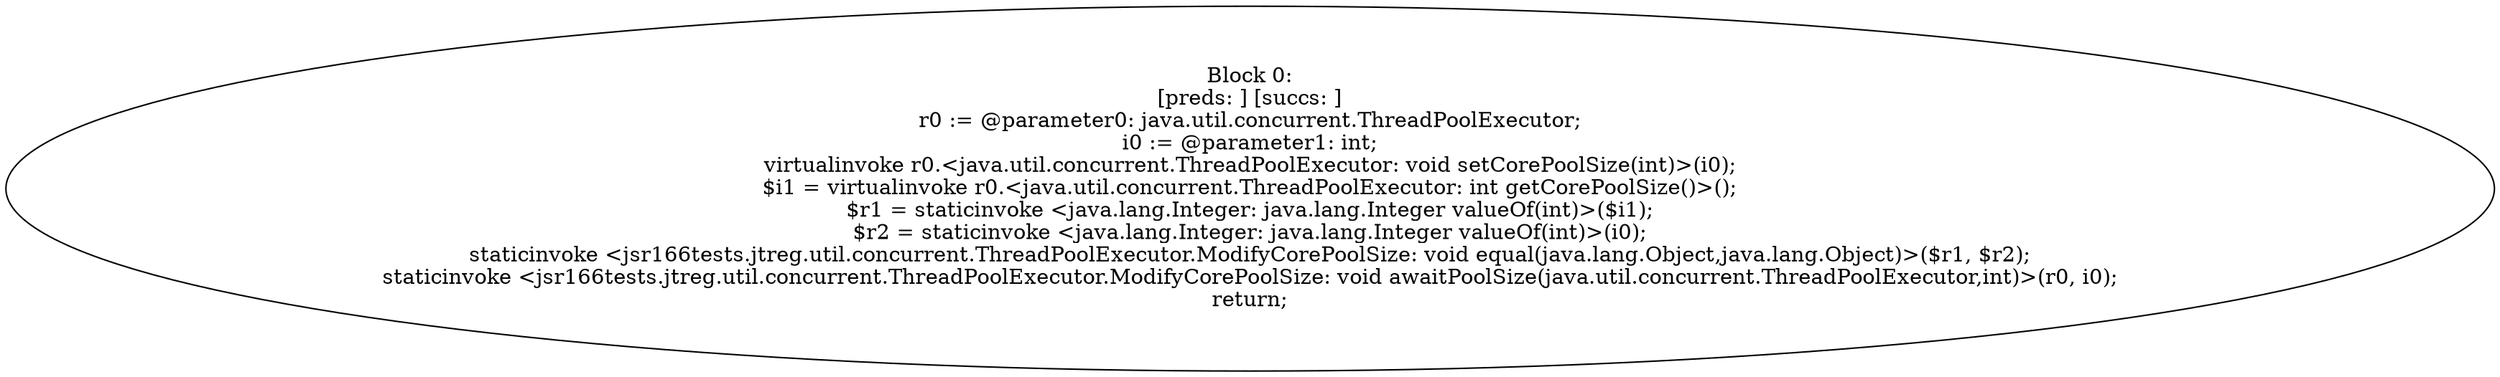 digraph "unitGraph" {
    "Block 0:
[preds: ] [succs: ]
r0 := @parameter0: java.util.concurrent.ThreadPoolExecutor;
i0 := @parameter1: int;
virtualinvoke r0.<java.util.concurrent.ThreadPoolExecutor: void setCorePoolSize(int)>(i0);
$i1 = virtualinvoke r0.<java.util.concurrent.ThreadPoolExecutor: int getCorePoolSize()>();
$r1 = staticinvoke <java.lang.Integer: java.lang.Integer valueOf(int)>($i1);
$r2 = staticinvoke <java.lang.Integer: java.lang.Integer valueOf(int)>(i0);
staticinvoke <jsr166tests.jtreg.util.concurrent.ThreadPoolExecutor.ModifyCorePoolSize: void equal(java.lang.Object,java.lang.Object)>($r1, $r2);
staticinvoke <jsr166tests.jtreg.util.concurrent.ThreadPoolExecutor.ModifyCorePoolSize: void awaitPoolSize(java.util.concurrent.ThreadPoolExecutor,int)>(r0, i0);
return;
"
}
